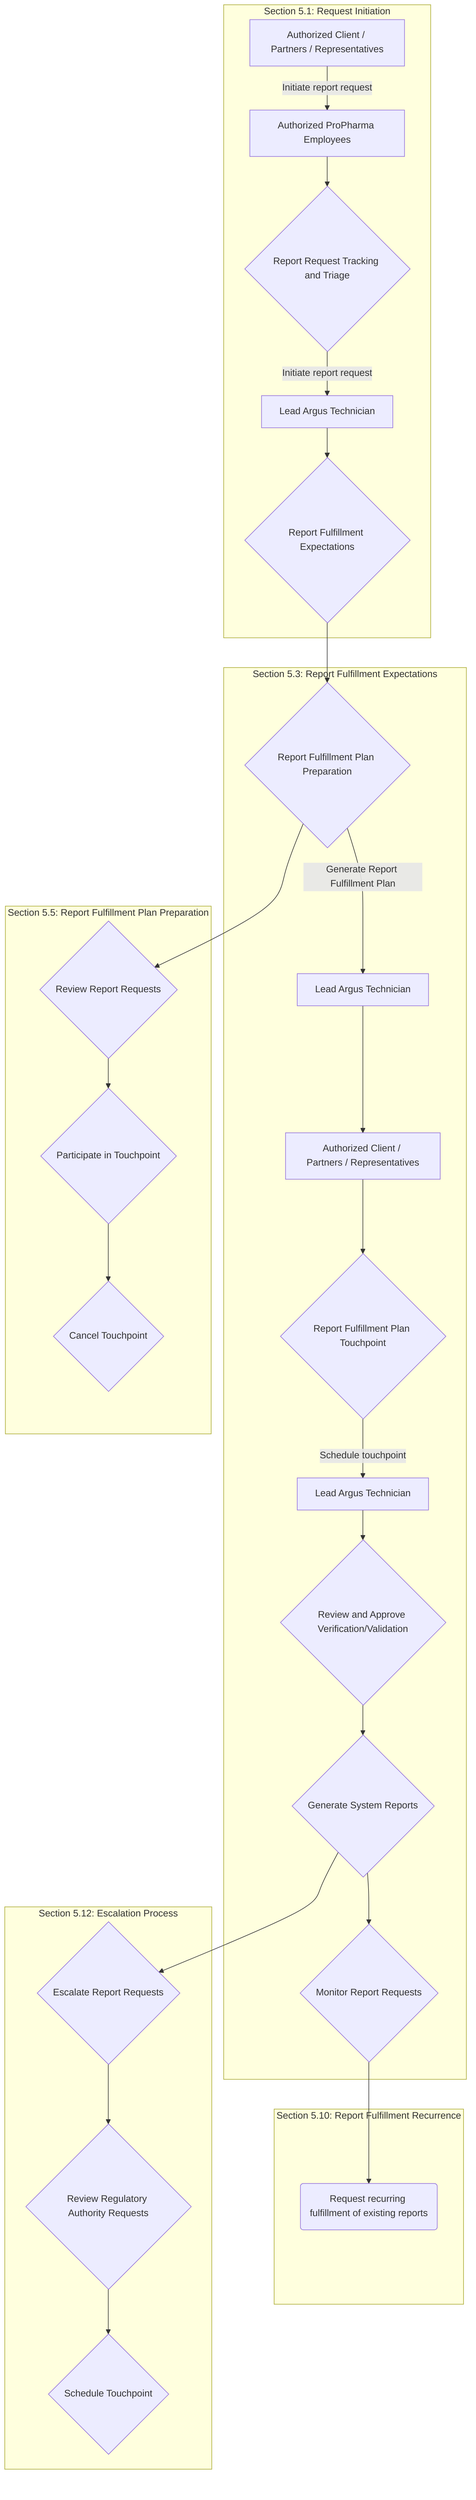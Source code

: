 graph TD

    subgraph Section 5.1: Request Initiation
        A[Authorized Client / Partners / Representatives] --> |Initiate report request| B[Authorized ProPharma Employees]
        B --> C{Report Request Tracking and Triage}
        C --> |Initiate report request| D[Lead Argus Technician]
        D --> E{Report Fulfillment Expectations}
    end

    subgraph Section 5.3: Report Fulfillment Expectations
        E --> F{Report Fulfillment Plan Preparation}
        F --> |Generate Report Fulfillment Plan| G[Lead Argus Technician]
        G --> H[Authorized Client / Partners / Representatives]
        H --> I{Report Fulfillment Plan Touchpoint}
        I --> |Schedule touchpoint| J[Lead Argus Technician]
        J --> K{Review and Approve Verification/Validation}
        K --> L{Generate System Reports}
        L --> M{Monitor Report Requests}
    end

    subgraph Section 5.5: Report Fulfillment Plan Preparation
        F --> N{Review Report Requests}
        N --> O{Participate in Touchpoint}
        O --> P{Cancel Touchpoint}
    end

    subgraph Section 5.10: Report Fulfillment Recurrence
        M --> Q(Request recurring fulfillment of existing reports)
    end

    subgraph Section 5.12: Escalation Process
        L --> R{Escalate Report Requests}
        R --> S{Review Regulatory Authority Requests}
        S --> T{Schedule Touchpoint}
    end